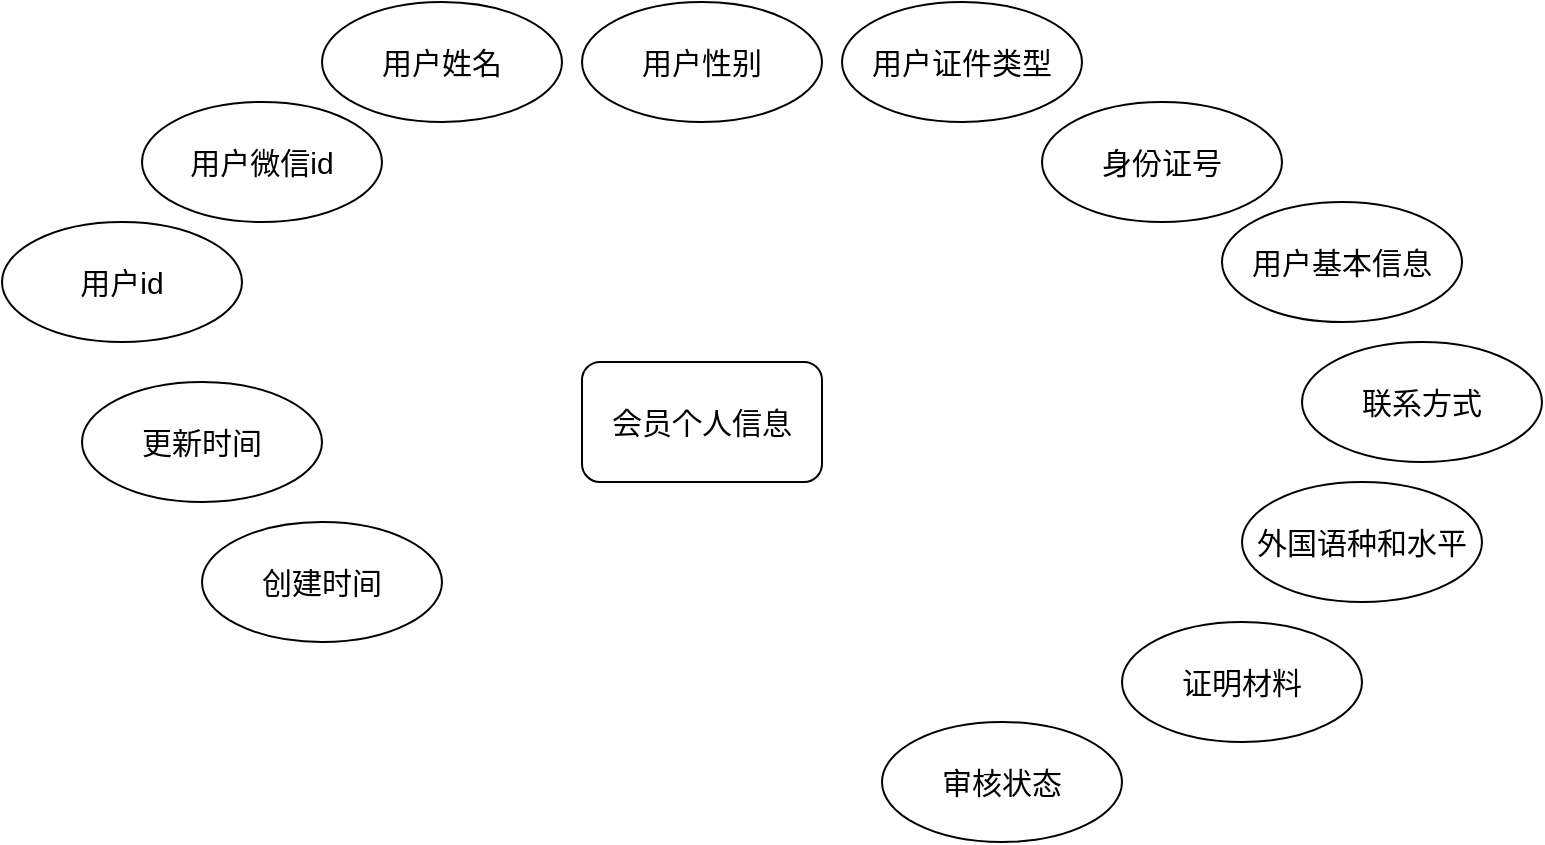 <mxfile>
    <diagram id="PAom80tlhGjBSrm2CuiP" name="第 1 页">
        <mxGraphModel dx="990" dy="614" grid="1" gridSize="10" guides="1" tooltips="1" connect="1" arrows="1" fold="1" page="1" pageScale="1" pageWidth="3300" pageHeight="2339" math="0" shadow="0">
            <root>
                <mxCell id="0"/>
                <mxCell id="1" parent="0"/>
                <mxCell id="2" value="&lt;font style=&quot;font-size: 15px&quot;&gt;会员个人信息&lt;/font&gt;" style="rounded=1;whiteSpace=wrap;html=1;" vertex="1" parent="1">
                    <mxGeometry x="390" y="670" width="120" height="60" as="geometry"/>
                </mxCell>
                <mxCell id="3" value="&lt;font style=&quot;font-size: 15px&quot;&gt;用户id&lt;/font&gt;" style="ellipse;whiteSpace=wrap;html=1;" vertex="1" parent="1">
                    <mxGeometry x="100" y="600" width="120" height="60" as="geometry"/>
                </mxCell>
                <mxCell id="4" value="&lt;font style=&quot;font-size: 15px&quot;&gt;用户微信id&lt;/font&gt;" style="ellipse;whiteSpace=wrap;html=1;" vertex="1" parent="1">
                    <mxGeometry x="170" y="540" width="120" height="60" as="geometry"/>
                </mxCell>
                <mxCell id="5" value="&lt;font style=&quot;font-size: 15px&quot;&gt;用户姓名&lt;/font&gt;" style="ellipse;whiteSpace=wrap;html=1;" vertex="1" parent="1">
                    <mxGeometry x="260" y="490" width="120" height="60" as="geometry"/>
                </mxCell>
                <mxCell id="6" value="&lt;font style=&quot;font-size: 15px&quot;&gt;用户性别&lt;/font&gt;" style="ellipse;whiteSpace=wrap;html=1;" vertex="1" parent="1">
                    <mxGeometry x="390" y="490" width="120" height="60" as="geometry"/>
                </mxCell>
                <mxCell id="7" value="&lt;font style=&quot;font-size: 15px&quot;&gt;用户证件类型&lt;/font&gt;" style="ellipse;whiteSpace=wrap;html=1;" vertex="1" parent="1">
                    <mxGeometry x="520" y="490" width="120" height="60" as="geometry"/>
                </mxCell>
                <mxCell id="8" value="&lt;font style=&quot;font-size: 15px&quot;&gt;身份证号&lt;/font&gt;" style="ellipse;whiteSpace=wrap;html=1;" vertex="1" parent="1">
                    <mxGeometry x="620" y="540" width="120" height="60" as="geometry"/>
                </mxCell>
                <mxCell id="10" value="&lt;font style=&quot;font-size: 15px&quot;&gt;用户基本信息&lt;/font&gt;" style="ellipse;whiteSpace=wrap;html=1;" vertex="1" parent="1">
                    <mxGeometry x="710" y="590" width="120" height="60" as="geometry"/>
                </mxCell>
                <mxCell id="11" value="&lt;font style=&quot;font-size: 15px&quot;&gt;联系方式&lt;/font&gt;" style="ellipse;whiteSpace=wrap;html=1;" vertex="1" parent="1">
                    <mxGeometry x="750" y="660" width="120" height="60" as="geometry"/>
                </mxCell>
                <mxCell id="12" value="&lt;font style=&quot;font-size: 15px&quot;&gt;外国语种和水平&lt;/font&gt;" style="ellipse;whiteSpace=wrap;html=1;" vertex="1" parent="1">
                    <mxGeometry x="720" y="730" width="120" height="60" as="geometry"/>
                </mxCell>
                <mxCell id="13" value="&lt;span style=&quot;font-size: 15px&quot;&gt;证明材料&lt;/span&gt;" style="ellipse;whiteSpace=wrap;html=1;" vertex="1" parent="1">
                    <mxGeometry x="660" y="800" width="120" height="60" as="geometry"/>
                </mxCell>
                <mxCell id="14" value="&lt;span style=&quot;font-size: 15px&quot;&gt;审核状态&lt;/span&gt;" style="ellipse;whiteSpace=wrap;html=1;" vertex="1" parent="1">
                    <mxGeometry x="540" y="850" width="120" height="60" as="geometry"/>
                </mxCell>
                <mxCell id="15" value="&lt;span style=&quot;font-size: 15px&quot;&gt;创建时间&lt;/span&gt;" style="ellipse;whiteSpace=wrap;html=1;" vertex="1" parent="1">
                    <mxGeometry x="200" y="750" width="120" height="60" as="geometry"/>
                </mxCell>
                <mxCell id="16" value="&lt;span style=&quot;font-size: 15px&quot;&gt;更新时间&lt;/span&gt;" style="ellipse;whiteSpace=wrap;html=1;" vertex="1" parent="1">
                    <mxGeometry x="140" y="680" width="120" height="60" as="geometry"/>
                </mxCell>
            </root>
        </mxGraphModel>
    </diagram>
</mxfile>